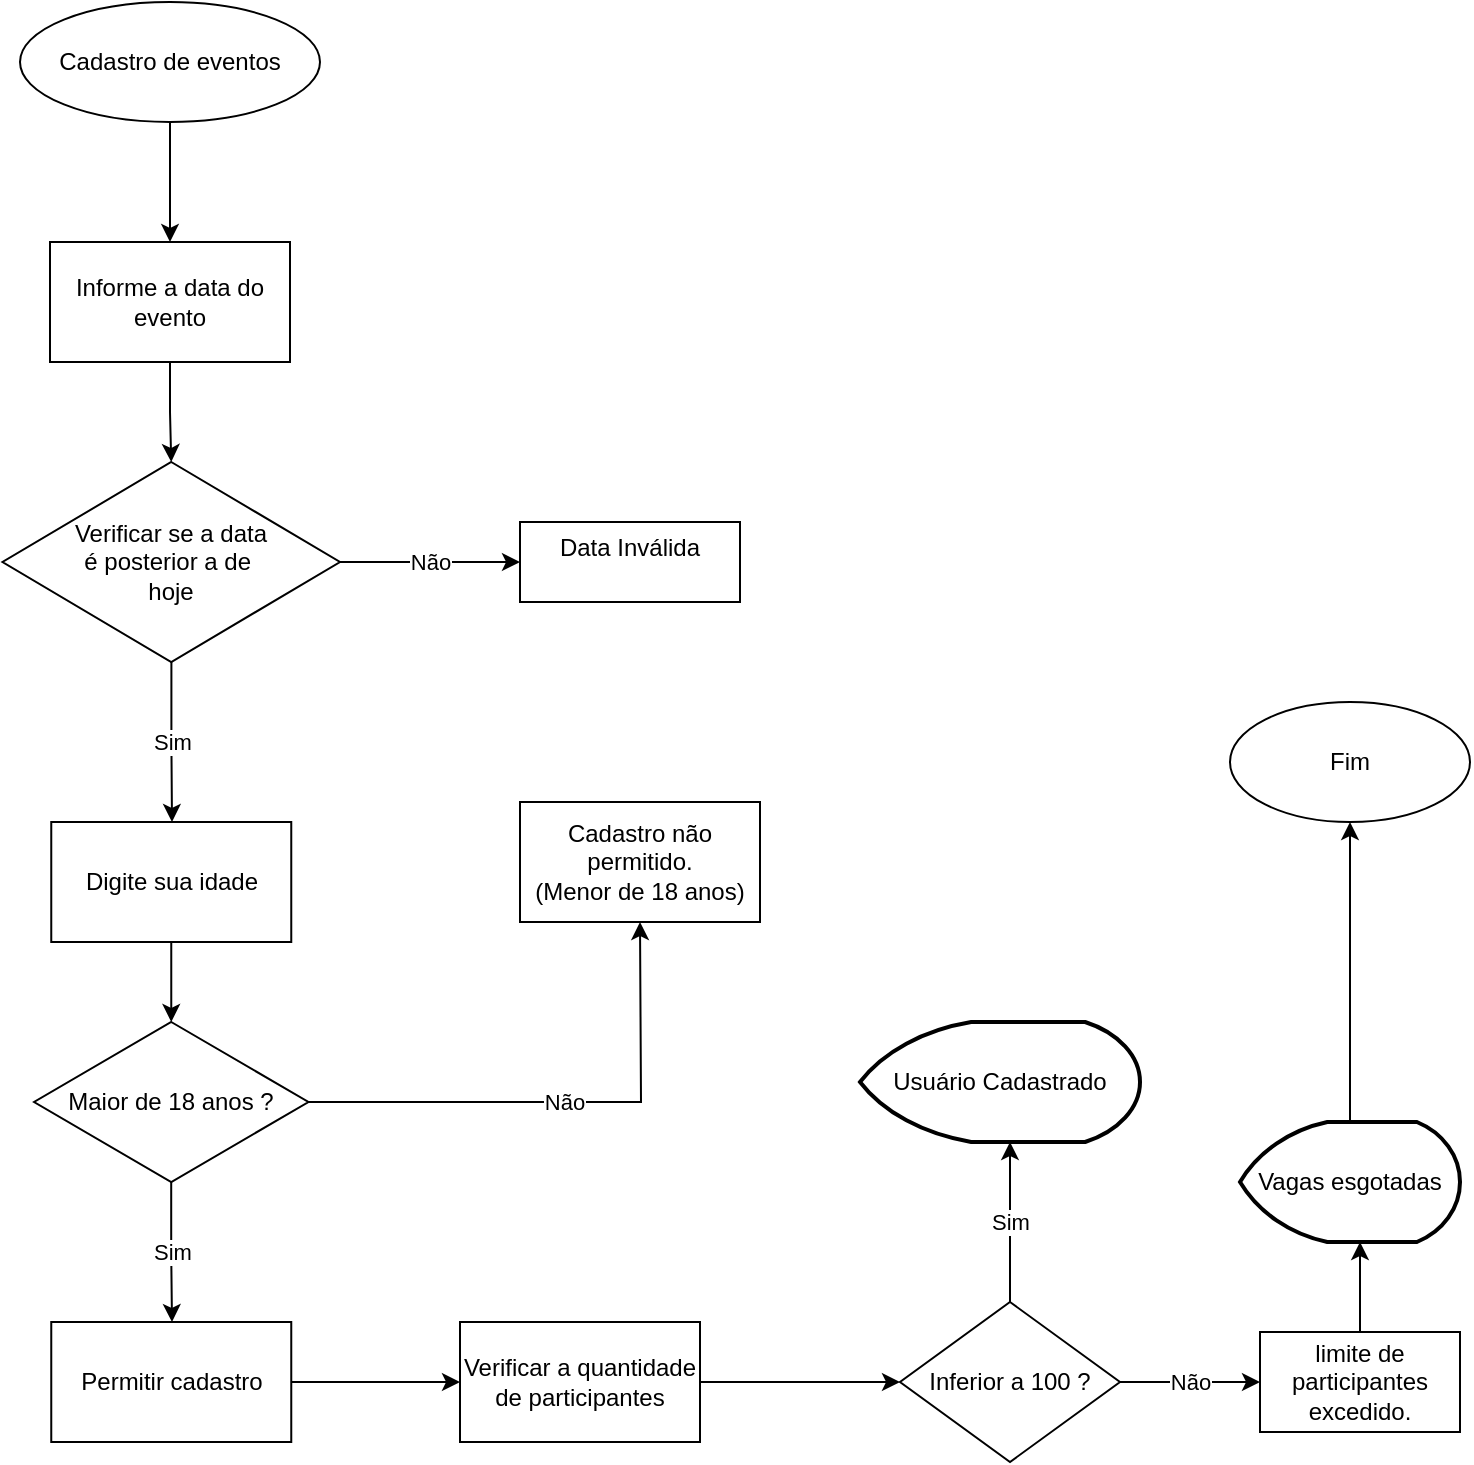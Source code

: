 <mxfile version="15.0.3" type="github">
  <diagram id="vhvqllevuge-OY_BeRzw" name="Page-1">
    <mxGraphModel dx="1345" dy="794" grid="1" gridSize="10" guides="1" tooltips="1" connect="1" arrows="1" fold="1" page="1" pageScale="1" pageWidth="827" pageHeight="1169" math="0" shadow="0">
      <root>
        <mxCell id="0" />
        <mxCell id="1" parent="0" />
        <mxCell id="ZoqWz-siZJQdX3Q4jxba-15" style="edgeStyle=orthogonalEdgeStyle;rounded=0;orthogonalLoop=1;jettySize=auto;html=1;entryX=0.5;entryY=0;entryDx=0;entryDy=0;" edge="1" parent="1" source="ZoqWz-siZJQdX3Q4jxba-1" target="ZoqWz-siZJQdX3Q4jxba-3">
          <mxGeometry relative="1" as="geometry" />
        </mxCell>
        <mxCell id="ZoqWz-siZJQdX3Q4jxba-1" value="&lt;font style=&quot;vertical-align: inherit&quot;&gt;&lt;font style=&quot;vertical-align: inherit&quot;&gt;Cadastro de eventos&lt;/font&gt;&lt;/font&gt;" style="ellipse;whiteSpace=wrap;html=1;" vertex="1" parent="1">
          <mxGeometry x="90" y="50" width="150" height="60" as="geometry" />
        </mxCell>
        <mxCell id="ZoqWz-siZJQdX3Q4jxba-16" style="edgeStyle=orthogonalEdgeStyle;rounded=0;orthogonalLoop=1;jettySize=auto;html=1;entryX=0.5;entryY=0;entryDx=0;entryDy=0;" edge="1" parent="1" source="ZoqWz-siZJQdX3Q4jxba-3" target="ZoqWz-siZJQdX3Q4jxba-4">
          <mxGeometry relative="1" as="geometry" />
        </mxCell>
        <mxCell id="ZoqWz-siZJQdX3Q4jxba-3" value="&lt;font style=&quot;vertical-align: inherit&quot;&gt;&lt;font style=&quot;vertical-align: inherit&quot;&gt;Informe a data do&lt;br&gt;evento&lt;br&gt;&lt;/font&gt;&lt;/font&gt;" style="rounded=0;whiteSpace=wrap;html=1;" vertex="1" parent="1">
          <mxGeometry x="105" y="170" width="120" height="60" as="geometry" />
        </mxCell>
        <mxCell id="ZoqWz-siZJQdX3Q4jxba-9" value="&lt;font style=&quot;vertical-align: inherit&quot;&gt;&lt;font style=&quot;vertical-align: inherit&quot;&gt;Não&lt;/font&gt;&lt;/font&gt;" style="edgeStyle=orthogonalEdgeStyle;rounded=0;orthogonalLoop=1;jettySize=auto;html=1;entryX=0;entryY=0.5;entryDx=0;entryDy=0;" edge="1" parent="1" source="ZoqWz-siZJQdX3Q4jxba-4" target="ZoqWz-siZJQdX3Q4jxba-10">
          <mxGeometry relative="1" as="geometry">
            <mxPoint x="320" y="330" as="targetPoint" />
          </mxGeometry>
        </mxCell>
        <mxCell id="ZoqWz-siZJQdX3Q4jxba-11" value="&lt;font style=&quot;vertical-align: inherit&quot;&gt;&lt;font style=&quot;vertical-align: inherit&quot;&gt;Sim&lt;/font&gt;&lt;/font&gt;" style="edgeStyle=orthogonalEdgeStyle;rounded=0;orthogonalLoop=1;jettySize=auto;html=1;" edge="1" parent="1" source="ZoqWz-siZJQdX3Q4jxba-4">
          <mxGeometry relative="1" as="geometry">
            <mxPoint x="166" y="460" as="targetPoint" />
          </mxGeometry>
        </mxCell>
        <mxCell id="ZoqWz-siZJQdX3Q4jxba-4" value="&lt;font style=&quot;vertical-align: inherit&quot;&gt;&lt;font style=&quot;vertical-align: inherit&quot;&gt;Verificar se a data&lt;br&gt;é posterior a de&amp;nbsp;&lt;br&gt;hoje&lt;br&gt;&lt;/font&gt;&lt;/font&gt;" style="rhombus;whiteSpace=wrap;html=1;" vertex="1" parent="1">
          <mxGeometry x="81.25" y="280" width="168.75" height="100" as="geometry" />
        </mxCell>
        <mxCell id="ZoqWz-siZJQdX3Q4jxba-10" value="&lt;font style=&quot;vertical-align: inherit&quot;&gt;&lt;font style=&quot;vertical-align: inherit&quot;&gt;Data Inválida&lt;br&gt;&lt;br&gt;&lt;/font&gt;&lt;/font&gt;" style="rounded=0;whiteSpace=wrap;html=1;" vertex="1" parent="1">
          <mxGeometry x="340" y="310" width="110" height="40" as="geometry" />
        </mxCell>
        <mxCell id="ZoqWz-siZJQdX3Q4jxba-19" value="&lt;font style=&quot;vertical-align: inherit&quot;&gt;&lt;font style=&quot;vertical-align: inherit&quot;&gt;Sim&lt;/font&gt;&lt;/font&gt;" style="edgeStyle=orthogonalEdgeStyle;rounded=0;orthogonalLoop=1;jettySize=auto;html=1;" edge="1" parent="1" source="ZoqWz-siZJQdX3Q4jxba-12">
          <mxGeometry relative="1" as="geometry">
            <mxPoint x="166" y="710" as="targetPoint" />
          </mxGeometry>
        </mxCell>
        <mxCell id="ZoqWz-siZJQdX3Q4jxba-21" value="&lt;font style=&quot;vertical-align: inherit&quot;&gt;&lt;font style=&quot;vertical-align: inherit&quot;&gt;Não&lt;/font&gt;&lt;/font&gt;" style="edgeStyle=orthogonalEdgeStyle;rounded=0;orthogonalLoop=1;jettySize=auto;html=1;" edge="1" parent="1" source="ZoqWz-siZJQdX3Q4jxba-12">
          <mxGeometry relative="1" as="geometry">
            <mxPoint x="400" y="510" as="targetPoint" />
          </mxGeometry>
        </mxCell>
        <mxCell id="ZoqWz-siZJQdX3Q4jxba-12" value="&lt;font style=&quot;vertical-align: inherit&quot;&gt;&lt;font style=&quot;vertical-align: inherit&quot;&gt;Maior de 18 anos ?&lt;/font&gt;&lt;/font&gt;" style="rhombus;whiteSpace=wrap;html=1;" vertex="1" parent="1">
          <mxGeometry x="97.04" y="560" width="137.18" height="80" as="geometry" />
        </mxCell>
        <mxCell id="ZoqWz-siZJQdX3Q4jxba-14" value="&lt;font style=&quot;vertical-align: inherit&quot;&gt;&lt;font style=&quot;vertical-align: inherit&quot;&gt;Cadastro não permitido.&lt;br&gt;(Menor de 18 anos)&lt;br&gt;&lt;/font&gt;&lt;/font&gt;" style="rounded=0;whiteSpace=wrap;html=1;" vertex="1" parent="1">
          <mxGeometry x="340" y="450" width="120" height="60" as="geometry" />
        </mxCell>
        <mxCell id="ZoqWz-siZJQdX3Q4jxba-18" style="edgeStyle=orthogonalEdgeStyle;rounded=0;orthogonalLoop=1;jettySize=auto;html=1;entryX=0.5;entryY=0;entryDx=0;entryDy=0;" edge="1" parent="1" source="ZoqWz-siZJQdX3Q4jxba-17" target="ZoqWz-siZJQdX3Q4jxba-12">
          <mxGeometry relative="1" as="geometry" />
        </mxCell>
        <mxCell id="ZoqWz-siZJQdX3Q4jxba-17" value="&lt;font style=&quot;vertical-align: inherit&quot;&gt;&lt;font style=&quot;vertical-align: inherit&quot;&gt;&lt;font style=&quot;vertical-align: inherit&quot;&gt;&lt;font style=&quot;vertical-align: inherit&quot;&gt;Digite sua idade&lt;/font&gt;&lt;/font&gt;&lt;br&gt;&lt;/font&gt;&lt;/font&gt;" style="rounded=0;whiteSpace=wrap;html=1;" vertex="1" parent="1">
          <mxGeometry x="105.63" y="460" width="120" height="60" as="geometry" />
        </mxCell>
        <mxCell id="ZoqWz-siZJQdX3Q4jxba-23" style="edgeStyle=orthogonalEdgeStyle;rounded=0;orthogonalLoop=1;jettySize=auto;html=1;entryX=0;entryY=0.5;entryDx=0;entryDy=0;" edge="1" parent="1" source="ZoqWz-siZJQdX3Q4jxba-20">
          <mxGeometry relative="1" as="geometry">
            <mxPoint x="310" y="740" as="targetPoint" />
          </mxGeometry>
        </mxCell>
        <mxCell id="ZoqWz-siZJQdX3Q4jxba-20" value="&lt;font style=&quot;vertical-align: inherit&quot;&gt;&lt;font style=&quot;vertical-align: inherit&quot;&gt;&lt;font style=&quot;vertical-align: inherit&quot;&gt;&lt;font style=&quot;vertical-align: inherit&quot;&gt;Permitir cadastro&lt;/font&gt;&lt;/font&gt;&lt;/font&gt;&lt;/font&gt;" style="rounded=0;whiteSpace=wrap;html=1;" vertex="1" parent="1">
          <mxGeometry x="105.63" y="710" width="120" height="60" as="geometry" />
        </mxCell>
        <mxCell id="ZoqWz-siZJQdX3Q4jxba-26" style="edgeStyle=orthogonalEdgeStyle;rounded=0;orthogonalLoop=1;jettySize=auto;html=1;entryX=0;entryY=0.5;entryDx=0;entryDy=0;" edge="1" parent="1" source="ZoqWz-siZJQdX3Q4jxba-24" target="ZoqWz-siZJQdX3Q4jxba-25">
          <mxGeometry relative="1" as="geometry" />
        </mxCell>
        <mxCell id="ZoqWz-siZJQdX3Q4jxba-24" value="&lt;font style=&quot;vertical-align: inherit&quot;&gt;&lt;font style=&quot;vertical-align: inherit&quot;&gt;Verificar a quantidade&lt;br&gt;de participantes&lt;br&gt;&lt;/font&gt;&lt;/font&gt;" style="rounded=0;whiteSpace=wrap;html=1;" vertex="1" parent="1">
          <mxGeometry x="310" y="710" width="120" height="60" as="geometry" />
        </mxCell>
        <mxCell id="ZoqWz-siZJQdX3Q4jxba-28" value="&lt;font style=&quot;vertical-align: inherit&quot;&gt;&lt;font style=&quot;vertical-align: inherit&quot;&gt;Não&lt;/font&gt;&lt;/font&gt;" style="edgeStyle=orthogonalEdgeStyle;rounded=0;orthogonalLoop=1;jettySize=auto;html=1;" edge="1" parent="1" source="ZoqWz-siZJQdX3Q4jxba-25" target="ZoqWz-siZJQdX3Q4jxba-29">
          <mxGeometry relative="1" as="geometry">
            <mxPoint x="710" y="740" as="targetPoint" />
          </mxGeometry>
        </mxCell>
        <mxCell id="ZoqWz-siZJQdX3Q4jxba-30" value="&lt;font style=&quot;vertical-align: inherit&quot;&gt;&lt;font style=&quot;vertical-align: inherit&quot;&gt;Sim&lt;/font&gt;&lt;/font&gt;" style="edgeStyle=orthogonalEdgeStyle;rounded=0;orthogonalLoop=1;jettySize=auto;html=1;" edge="1" parent="1" source="ZoqWz-siZJQdX3Q4jxba-25">
          <mxGeometry relative="1" as="geometry">
            <mxPoint x="585" y="620" as="targetPoint" />
          </mxGeometry>
        </mxCell>
        <mxCell id="ZoqWz-siZJQdX3Q4jxba-25" value="&lt;font style=&quot;vertical-align: inherit&quot;&gt;&lt;font style=&quot;vertical-align: inherit&quot;&gt;Inferior a 100 ?&lt;/font&gt;&lt;/font&gt;" style="rhombus;whiteSpace=wrap;html=1;" vertex="1" parent="1">
          <mxGeometry x="530" y="700" width="110" height="80" as="geometry" />
        </mxCell>
        <mxCell id="ZoqWz-siZJQdX3Q4jxba-42" style="edgeStyle=orthogonalEdgeStyle;rounded=0;orthogonalLoop=1;jettySize=auto;html=1;" edge="1" parent="1" source="ZoqWz-siZJQdX3Q4jxba-29">
          <mxGeometry relative="1" as="geometry">
            <mxPoint x="760" y="670" as="targetPoint" />
          </mxGeometry>
        </mxCell>
        <mxCell id="ZoqWz-siZJQdX3Q4jxba-29" value="&lt;font style=&quot;vertical-align: inherit&quot;&gt;&lt;font style=&quot;vertical-align: inherit&quot;&gt;limite de participantes excedido.&lt;/font&gt;&lt;/font&gt;" style="rounded=0;whiteSpace=wrap;html=1;" vertex="1" parent="1">
          <mxGeometry x="710" y="715" width="100" height="50" as="geometry" />
        </mxCell>
        <mxCell id="ZoqWz-siZJQdX3Q4jxba-32" value="&lt;font style=&quot;vertical-align: inherit&quot;&gt;&lt;font style=&quot;vertical-align: inherit&quot;&gt;Fim&lt;/font&gt;&lt;/font&gt;" style="ellipse;whiteSpace=wrap;html=1;" vertex="1" parent="1">
          <mxGeometry x="695" y="400" width="120" height="60" as="geometry" />
        </mxCell>
        <mxCell id="ZoqWz-siZJQdX3Q4jxba-36" value="&lt;font style=&quot;vertical-align: inherit&quot;&gt;&lt;font style=&quot;vertical-align: inherit&quot;&gt;Usuário Cadastrado&lt;/font&gt;&lt;/font&gt;" style="strokeWidth=2;html=1;shape=mxgraph.flowchart.display;whiteSpace=wrap;" vertex="1" parent="1">
          <mxGeometry x="510" y="560" width="140" height="60" as="geometry" />
        </mxCell>
        <mxCell id="ZoqWz-siZJQdX3Q4jxba-43" style="edgeStyle=orthogonalEdgeStyle;rounded=0;orthogonalLoop=1;jettySize=auto;html=1;" edge="1" parent="1" source="ZoqWz-siZJQdX3Q4jxba-39">
          <mxGeometry relative="1" as="geometry">
            <mxPoint x="755" y="460" as="targetPoint" />
          </mxGeometry>
        </mxCell>
        <mxCell id="ZoqWz-siZJQdX3Q4jxba-39" value="&lt;font style=&quot;vertical-align: inherit&quot;&gt;&lt;font style=&quot;vertical-align: inherit&quot;&gt;Vagas esgotadas&lt;/font&gt;&lt;/font&gt;" style="strokeWidth=2;html=1;shape=mxgraph.flowchart.display;whiteSpace=wrap;" vertex="1" parent="1">
          <mxGeometry x="700" y="610" width="110" height="60" as="geometry" />
        </mxCell>
      </root>
    </mxGraphModel>
  </diagram>
</mxfile>
